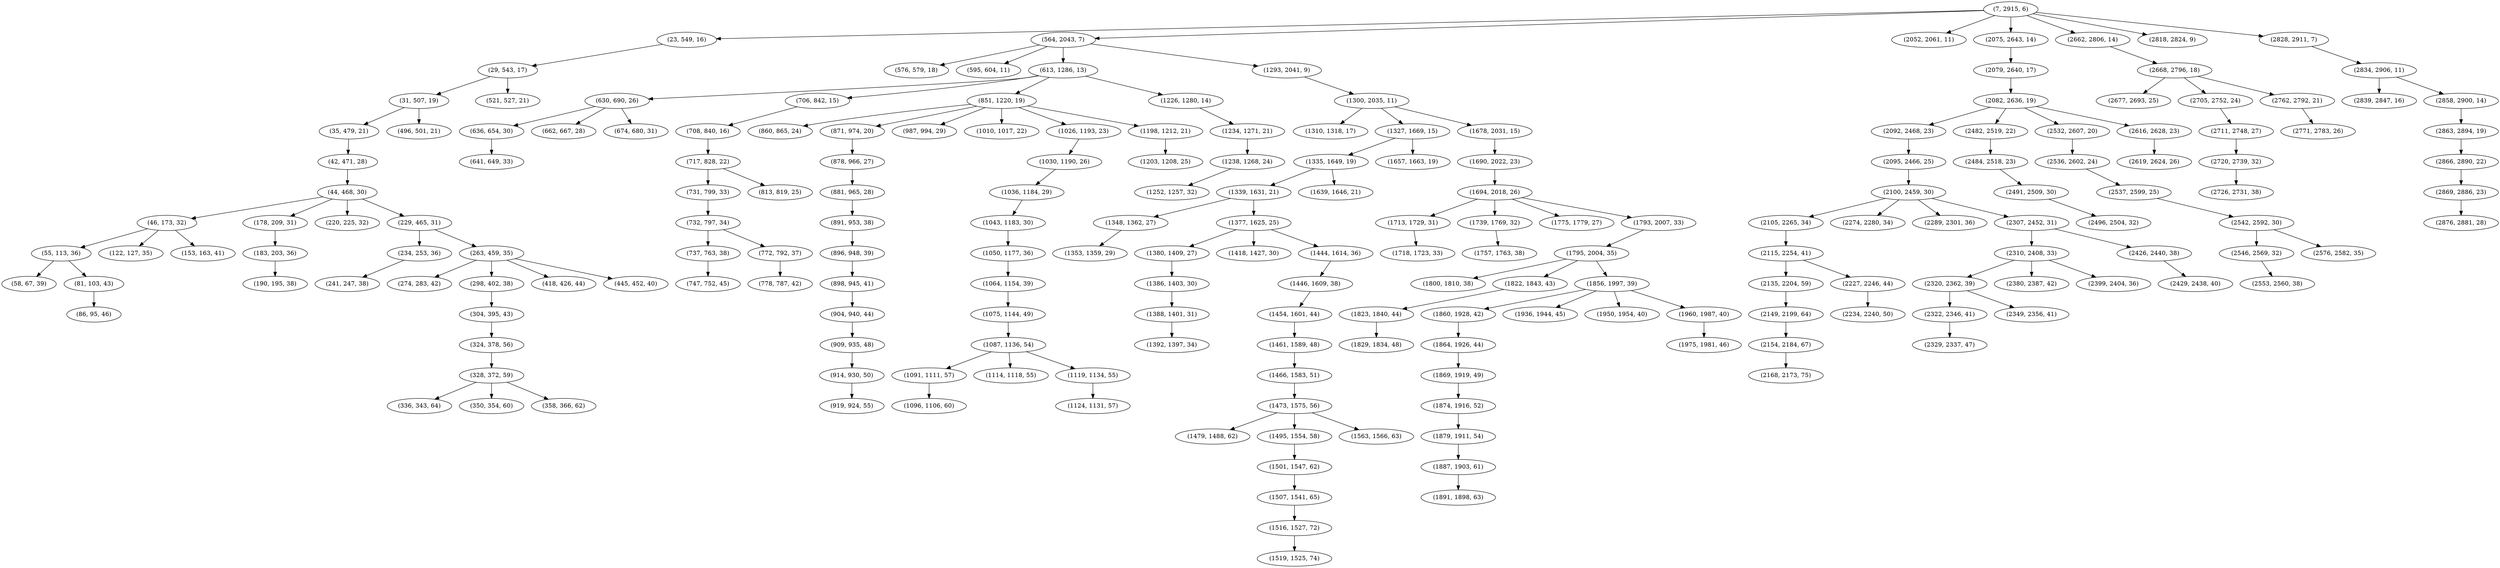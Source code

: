 digraph tree {
    "(7, 2915, 6)";
    "(23, 549, 16)";
    "(29, 543, 17)";
    "(31, 507, 19)";
    "(35, 479, 21)";
    "(42, 471, 28)";
    "(44, 468, 30)";
    "(46, 173, 32)";
    "(55, 113, 36)";
    "(58, 67, 39)";
    "(81, 103, 43)";
    "(86, 95, 46)";
    "(122, 127, 35)";
    "(153, 163, 41)";
    "(178, 209, 31)";
    "(183, 203, 36)";
    "(190, 195, 38)";
    "(220, 225, 32)";
    "(229, 465, 31)";
    "(234, 253, 36)";
    "(241, 247, 38)";
    "(263, 459, 35)";
    "(274, 283, 42)";
    "(298, 402, 38)";
    "(304, 395, 43)";
    "(324, 378, 56)";
    "(328, 372, 59)";
    "(336, 343, 64)";
    "(350, 354, 60)";
    "(358, 366, 62)";
    "(418, 426, 44)";
    "(445, 452, 40)";
    "(496, 501, 21)";
    "(521, 527, 21)";
    "(564, 2043, 7)";
    "(576, 579, 18)";
    "(595, 604, 11)";
    "(613, 1286, 13)";
    "(630, 690, 26)";
    "(636, 654, 30)";
    "(641, 649, 33)";
    "(662, 667, 28)";
    "(674, 680, 31)";
    "(706, 842, 15)";
    "(708, 840, 16)";
    "(717, 828, 22)";
    "(731, 799, 33)";
    "(732, 797, 34)";
    "(737, 763, 38)";
    "(747, 752, 45)";
    "(772, 792, 37)";
    "(778, 787, 42)";
    "(813, 819, 25)";
    "(851, 1220, 19)";
    "(860, 865, 24)";
    "(871, 974, 20)";
    "(878, 966, 27)";
    "(881, 965, 28)";
    "(891, 953, 38)";
    "(896, 948, 39)";
    "(898, 945, 41)";
    "(904, 940, 44)";
    "(909, 935, 48)";
    "(914, 930, 50)";
    "(919, 924, 55)";
    "(987, 994, 29)";
    "(1010, 1017, 22)";
    "(1026, 1193, 23)";
    "(1030, 1190, 26)";
    "(1036, 1184, 29)";
    "(1043, 1183, 30)";
    "(1050, 1177, 36)";
    "(1064, 1154, 39)";
    "(1075, 1144, 49)";
    "(1087, 1136, 54)";
    "(1091, 1111, 57)";
    "(1096, 1106, 60)";
    "(1114, 1118, 55)";
    "(1119, 1134, 55)";
    "(1124, 1131, 57)";
    "(1198, 1212, 21)";
    "(1203, 1208, 25)";
    "(1226, 1280, 14)";
    "(1234, 1271, 21)";
    "(1238, 1268, 24)";
    "(1252, 1257, 32)";
    "(1293, 2041, 9)";
    "(1300, 2035, 11)";
    "(1310, 1318, 17)";
    "(1327, 1669, 15)";
    "(1335, 1649, 19)";
    "(1339, 1631, 21)";
    "(1348, 1362, 27)";
    "(1353, 1359, 29)";
    "(1377, 1625, 25)";
    "(1380, 1409, 27)";
    "(1386, 1403, 30)";
    "(1388, 1401, 31)";
    "(1392, 1397, 34)";
    "(1418, 1427, 30)";
    "(1444, 1614, 36)";
    "(1446, 1609, 38)";
    "(1454, 1601, 44)";
    "(1461, 1589, 48)";
    "(1466, 1583, 51)";
    "(1473, 1575, 56)";
    "(1479, 1488, 62)";
    "(1495, 1554, 58)";
    "(1501, 1547, 62)";
    "(1507, 1541, 65)";
    "(1516, 1527, 72)";
    "(1519, 1525, 74)";
    "(1563, 1566, 63)";
    "(1639, 1646, 21)";
    "(1657, 1663, 19)";
    "(1678, 2031, 15)";
    "(1690, 2022, 23)";
    "(1694, 2018, 26)";
    "(1713, 1729, 31)";
    "(1718, 1723, 33)";
    "(1739, 1769, 32)";
    "(1757, 1763, 38)";
    "(1775, 1779, 27)";
    "(1793, 2007, 33)";
    "(1795, 2004, 35)";
    "(1800, 1810, 38)";
    "(1822, 1843, 43)";
    "(1823, 1840, 44)";
    "(1829, 1834, 48)";
    "(1856, 1997, 39)";
    "(1860, 1928, 42)";
    "(1864, 1926, 44)";
    "(1869, 1919, 49)";
    "(1874, 1916, 52)";
    "(1879, 1911, 54)";
    "(1887, 1903, 61)";
    "(1891, 1898, 63)";
    "(1936, 1944, 45)";
    "(1950, 1954, 40)";
    "(1960, 1987, 40)";
    "(1975, 1981, 46)";
    "(2052, 2061, 11)";
    "(2075, 2643, 14)";
    "(2079, 2640, 17)";
    "(2082, 2636, 19)";
    "(2092, 2468, 23)";
    "(2095, 2466, 25)";
    "(2100, 2459, 30)";
    "(2105, 2265, 34)";
    "(2115, 2254, 41)";
    "(2135, 2204, 59)";
    "(2149, 2199, 64)";
    "(2154, 2184, 67)";
    "(2168, 2173, 75)";
    "(2227, 2246, 44)";
    "(2234, 2240, 50)";
    "(2274, 2280, 34)";
    "(2289, 2301, 36)";
    "(2307, 2452, 31)";
    "(2310, 2408, 33)";
    "(2320, 2362, 39)";
    "(2322, 2346, 41)";
    "(2329, 2337, 47)";
    "(2349, 2356, 41)";
    "(2380, 2387, 42)";
    "(2399, 2404, 36)";
    "(2426, 2440, 38)";
    "(2429, 2438, 40)";
    "(2482, 2519, 22)";
    "(2484, 2518, 23)";
    "(2491, 2509, 30)";
    "(2496, 2504, 32)";
    "(2532, 2607, 20)";
    "(2536, 2602, 24)";
    "(2537, 2599, 25)";
    "(2542, 2592, 30)";
    "(2546, 2569, 32)";
    "(2553, 2560, 38)";
    "(2576, 2582, 35)";
    "(2616, 2628, 23)";
    "(2619, 2624, 26)";
    "(2662, 2806, 14)";
    "(2668, 2796, 18)";
    "(2677, 2693, 25)";
    "(2705, 2752, 24)";
    "(2711, 2748, 27)";
    "(2720, 2739, 32)";
    "(2726, 2731, 38)";
    "(2762, 2792, 21)";
    "(2771, 2783, 26)";
    "(2818, 2824, 9)";
    "(2828, 2911, 7)";
    "(2834, 2906, 11)";
    "(2839, 2847, 16)";
    "(2858, 2900, 14)";
    "(2863, 2894, 19)";
    "(2866, 2890, 22)";
    "(2869, 2886, 23)";
    "(2876, 2881, 28)";
    "(7, 2915, 6)" -> "(23, 549, 16)";
    "(7, 2915, 6)" -> "(564, 2043, 7)";
    "(7, 2915, 6)" -> "(2052, 2061, 11)";
    "(7, 2915, 6)" -> "(2075, 2643, 14)";
    "(7, 2915, 6)" -> "(2662, 2806, 14)";
    "(7, 2915, 6)" -> "(2818, 2824, 9)";
    "(7, 2915, 6)" -> "(2828, 2911, 7)";
    "(23, 549, 16)" -> "(29, 543, 17)";
    "(29, 543, 17)" -> "(31, 507, 19)";
    "(29, 543, 17)" -> "(521, 527, 21)";
    "(31, 507, 19)" -> "(35, 479, 21)";
    "(31, 507, 19)" -> "(496, 501, 21)";
    "(35, 479, 21)" -> "(42, 471, 28)";
    "(42, 471, 28)" -> "(44, 468, 30)";
    "(44, 468, 30)" -> "(46, 173, 32)";
    "(44, 468, 30)" -> "(178, 209, 31)";
    "(44, 468, 30)" -> "(220, 225, 32)";
    "(44, 468, 30)" -> "(229, 465, 31)";
    "(46, 173, 32)" -> "(55, 113, 36)";
    "(46, 173, 32)" -> "(122, 127, 35)";
    "(46, 173, 32)" -> "(153, 163, 41)";
    "(55, 113, 36)" -> "(58, 67, 39)";
    "(55, 113, 36)" -> "(81, 103, 43)";
    "(81, 103, 43)" -> "(86, 95, 46)";
    "(178, 209, 31)" -> "(183, 203, 36)";
    "(183, 203, 36)" -> "(190, 195, 38)";
    "(229, 465, 31)" -> "(234, 253, 36)";
    "(229, 465, 31)" -> "(263, 459, 35)";
    "(234, 253, 36)" -> "(241, 247, 38)";
    "(263, 459, 35)" -> "(274, 283, 42)";
    "(263, 459, 35)" -> "(298, 402, 38)";
    "(263, 459, 35)" -> "(418, 426, 44)";
    "(263, 459, 35)" -> "(445, 452, 40)";
    "(298, 402, 38)" -> "(304, 395, 43)";
    "(304, 395, 43)" -> "(324, 378, 56)";
    "(324, 378, 56)" -> "(328, 372, 59)";
    "(328, 372, 59)" -> "(336, 343, 64)";
    "(328, 372, 59)" -> "(350, 354, 60)";
    "(328, 372, 59)" -> "(358, 366, 62)";
    "(564, 2043, 7)" -> "(576, 579, 18)";
    "(564, 2043, 7)" -> "(595, 604, 11)";
    "(564, 2043, 7)" -> "(613, 1286, 13)";
    "(564, 2043, 7)" -> "(1293, 2041, 9)";
    "(613, 1286, 13)" -> "(630, 690, 26)";
    "(613, 1286, 13)" -> "(706, 842, 15)";
    "(613, 1286, 13)" -> "(851, 1220, 19)";
    "(613, 1286, 13)" -> "(1226, 1280, 14)";
    "(630, 690, 26)" -> "(636, 654, 30)";
    "(630, 690, 26)" -> "(662, 667, 28)";
    "(630, 690, 26)" -> "(674, 680, 31)";
    "(636, 654, 30)" -> "(641, 649, 33)";
    "(706, 842, 15)" -> "(708, 840, 16)";
    "(708, 840, 16)" -> "(717, 828, 22)";
    "(717, 828, 22)" -> "(731, 799, 33)";
    "(717, 828, 22)" -> "(813, 819, 25)";
    "(731, 799, 33)" -> "(732, 797, 34)";
    "(732, 797, 34)" -> "(737, 763, 38)";
    "(732, 797, 34)" -> "(772, 792, 37)";
    "(737, 763, 38)" -> "(747, 752, 45)";
    "(772, 792, 37)" -> "(778, 787, 42)";
    "(851, 1220, 19)" -> "(860, 865, 24)";
    "(851, 1220, 19)" -> "(871, 974, 20)";
    "(851, 1220, 19)" -> "(987, 994, 29)";
    "(851, 1220, 19)" -> "(1010, 1017, 22)";
    "(851, 1220, 19)" -> "(1026, 1193, 23)";
    "(851, 1220, 19)" -> "(1198, 1212, 21)";
    "(871, 974, 20)" -> "(878, 966, 27)";
    "(878, 966, 27)" -> "(881, 965, 28)";
    "(881, 965, 28)" -> "(891, 953, 38)";
    "(891, 953, 38)" -> "(896, 948, 39)";
    "(896, 948, 39)" -> "(898, 945, 41)";
    "(898, 945, 41)" -> "(904, 940, 44)";
    "(904, 940, 44)" -> "(909, 935, 48)";
    "(909, 935, 48)" -> "(914, 930, 50)";
    "(914, 930, 50)" -> "(919, 924, 55)";
    "(1026, 1193, 23)" -> "(1030, 1190, 26)";
    "(1030, 1190, 26)" -> "(1036, 1184, 29)";
    "(1036, 1184, 29)" -> "(1043, 1183, 30)";
    "(1043, 1183, 30)" -> "(1050, 1177, 36)";
    "(1050, 1177, 36)" -> "(1064, 1154, 39)";
    "(1064, 1154, 39)" -> "(1075, 1144, 49)";
    "(1075, 1144, 49)" -> "(1087, 1136, 54)";
    "(1087, 1136, 54)" -> "(1091, 1111, 57)";
    "(1087, 1136, 54)" -> "(1114, 1118, 55)";
    "(1087, 1136, 54)" -> "(1119, 1134, 55)";
    "(1091, 1111, 57)" -> "(1096, 1106, 60)";
    "(1119, 1134, 55)" -> "(1124, 1131, 57)";
    "(1198, 1212, 21)" -> "(1203, 1208, 25)";
    "(1226, 1280, 14)" -> "(1234, 1271, 21)";
    "(1234, 1271, 21)" -> "(1238, 1268, 24)";
    "(1238, 1268, 24)" -> "(1252, 1257, 32)";
    "(1293, 2041, 9)" -> "(1300, 2035, 11)";
    "(1300, 2035, 11)" -> "(1310, 1318, 17)";
    "(1300, 2035, 11)" -> "(1327, 1669, 15)";
    "(1300, 2035, 11)" -> "(1678, 2031, 15)";
    "(1327, 1669, 15)" -> "(1335, 1649, 19)";
    "(1327, 1669, 15)" -> "(1657, 1663, 19)";
    "(1335, 1649, 19)" -> "(1339, 1631, 21)";
    "(1335, 1649, 19)" -> "(1639, 1646, 21)";
    "(1339, 1631, 21)" -> "(1348, 1362, 27)";
    "(1339, 1631, 21)" -> "(1377, 1625, 25)";
    "(1348, 1362, 27)" -> "(1353, 1359, 29)";
    "(1377, 1625, 25)" -> "(1380, 1409, 27)";
    "(1377, 1625, 25)" -> "(1418, 1427, 30)";
    "(1377, 1625, 25)" -> "(1444, 1614, 36)";
    "(1380, 1409, 27)" -> "(1386, 1403, 30)";
    "(1386, 1403, 30)" -> "(1388, 1401, 31)";
    "(1388, 1401, 31)" -> "(1392, 1397, 34)";
    "(1444, 1614, 36)" -> "(1446, 1609, 38)";
    "(1446, 1609, 38)" -> "(1454, 1601, 44)";
    "(1454, 1601, 44)" -> "(1461, 1589, 48)";
    "(1461, 1589, 48)" -> "(1466, 1583, 51)";
    "(1466, 1583, 51)" -> "(1473, 1575, 56)";
    "(1473, 1575, 56)" -> "(1479, 1488, 62)";
    "(1473, 1575, 56)" -> "(1495, 1554, 58)";
    "(1473, 1575, 56)" -> "(1563, 1566, 63)";
    "(1495, 1554, 58)" -> "(1501, 1547, 62)";
    "(1501, 1547, 62)" -> "(1507, 1541, 65)";
    "(1507, 1541, 65)" -> "(1516, 1527, 72)";
    "(1516, 1527, 72)" -> "(1519, 1525, 74)";
    "(1678, 2031, 15)" -> "(1690, 2022, 23)";
    "(1690, 2022, 23)" -> "(1694, 2018, 26)";
    "(1694, 2018, 26)" -> "(1713, 1729, 31)";
    "(1694, 2018, 26)" -> "(1739, 1769, 32)";
    "(1694, 2018, 26)" -> "(1775, 1779, 27)";
    "(1694, 2018, 26)" -> "(1793, 2007, 33)";
    "(1713, 1729, 31)" -> "(1718, 1723, 33)";
    "(1739, 1769, 32)" -> "(1757, 1763, 38)";
    "(1793, 2007, 33)" -> "(1795, 2004, 35)";
    "(1795, 2004, 35)" -> "(1800, 1810, 38)";
    "(1795, 2004, 35)" -> "(1822, 1843, 43)";
    "(1795, 2004, 35)" -> "(1856, 1997, 39)";
    "(1822, 1843, 43)" -> "(1823, 1840, 44)";
    "(1823, 1840, 44)" -> "(1829, 1834, 48)";
    "(1856, 1997, 39)" -> "(1860, 1928, 42)";
    "(1856, 1997, 39)" -> "(1936, 1944, 45)";
    "(1856, 1997, 39)" -> "(1950, 1954, 40)";
    "(1856, 1997, 39)" -> "(1960, 1987, 40)";
    "(1860, 1928, 42)" -> "(1864, 1926, 44)";
    "(1864, 1926, 44)" -> "(1869, 1919, 49)";
    "(1869, 1919, 49)" -> "(1874, 1916, 52)";
    "(1874, 1916, 52)" -> "(1879, 1911, 54)";
    "(1879, 1911, 54)" -> "(1887, 1903, 61)";
    "(1887, 1903, 61)" -> "(1891, 1898, 63)";
    "(1960, 1987, 40)" -> "(1975, 1981, 46)";
    "(2075, 2643, 14)" -> "(2079, 2640, 17)";
    "(2079, 2640, 17)" -> "(2082, 2636, 19)";
    "(2082, 2636, 19)" -> "(2092, 2468, 23)";
    "(2082, 2636, 19)" -> "(2482, 2519, 22)";
    "(2082, 2636, 19)" -> "(2532, 2607, 20)";
    "(2082, 2636, 19)" -> "(2616, 2628, 23)";
    "(2092, 2468, 23)" -> "(2095, 2466, 25)";
    "(2095, 2466, 25)" -> "(2100, 2459, 30)";
    "(2100, 2459, 30)" -> "(2105, 2265, 34)";
    "(2100, 2459, 30)" -> "(2274, 2280, 34)";
    "(2100, 2459, 30)" -> "(2289, 2301, 36)";
    "(2100, 2459, 30)" -> "(2307, 2452, 31)";
    "(2105, 2265, 34)" -> "(2115, 2254, 41)";
    "(2115, 2254, 41)" -> "(2135, 2204, 59)";
    "(2115, 2254, 41)" -> "(2227, 2246, 44)";
    "(2135, 2204, 59)" -> "(2149, 2199, 64)";
    "(2149, 2199, 64)" -> "(2154, 2184, 67)";
    "(2154, 2184, 67)" -> "(2168, 2173, 75)";
    "(2227, 2246, 44)" -> "(2234, 2240, 50)";
    "(2307, 2452, 31)" -> "(2310, 2408, 33)";
    "(2307, 2452, 31)" -> "(2426, 2440, 38)";
    "(2310, 2408, 33)" -> "(2320, 2362, 39)";
    "(2310, 2408, 33)" -> "(2380, 2387, 42)";
    "(2310, 2408, 33)" -> "(2399, 2404, 36)";
    "(2320, 2362, 39)" -> "(2322, 2346, 41)";
    "(2320, 2362, 39)" -> "(2349, 2356, 41)";
    "(2322, 2346, 41)" -> "(2329, 2337, 47)";
    "(2426, 2440, 38)" -> "(2429, 2438, 40)";
    "(2482, 2519, 22)" -> "(2484, 2518, 23)";
    "(2484, 2518, 23)" -> "(2491, 2509, 30)";
    "(2491, 2509, 30)" -> "(2496, 2504, 32)";
    "(2532, 2607, 20)" -> "(2536, 2602, 24)";
    "(2536, 2602, 24)" -> "(2537, 2599, 25)";
    "(2537, 2599, 25)" -> "(2542, 2592, 30)";
    "(2542, 2592, 30)" -> "(2546, 2569, 32)";
    "(2542, 2592, 30)" -> "(2576, 2582, 35)";
    "(2546, 2569, 32)" -> "(2553, 2560, 38)";
    "(2616, 2628, 23)" -> "(2619, 2624, 26)";
    "(2662, 2806, 14)" -> "(2668, 2796, 18)";
    "(2668, 2796, 18)" -> "(2677, 2693, 25)";
    "(2668, 2796, 18)" -> "(2705, 2752, 24)";
    "(2668, 2796, 18)" -> "(2762, 2792, 21)";
    "(2705, 2752, 24)" -> "(2711, 2748, 27)";
    "(2711, 2748, 27)" -> "(2720, 2739, 32)";
    "(2720, 2739, 32)" -> "(2726, 2731, 38)";
    "(2762, 2792, 21)" -> "(2771, 2783, 26)";
    "(2828, 2911, 7)" -> "(2834, 2906, 11)";
    "(2834, 2906, 11)" -> "(2839, 2847, 16)";
    "(2834, 2906, 11)" -> "(2858, 2900, 14)";
    "(2858, 2900, 14)" -> "(2863, 2894, 19)";
    "(2863, 2894, 19)" -> "(2866, 2890, 22)";
    "(2866, 2890, 22)" -> "(2869, 2886, 23)";
    "(2869, 2886, 23)" -> "(2876, 2881, 28)";
}
